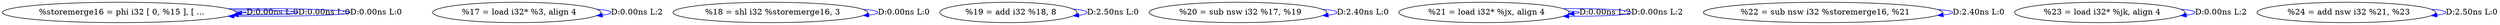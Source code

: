 digraph {
Node0x2d06690[label="  %storemerge16 = phi i32 [ 0, %15 ], [ ..."];
Node0x2d06690 -> Node0x2d06690[label="D:0.00ns L:0",color=blue];
Node0x2d06690 -> Node0x2d06690[label="D:0.00ns L:0",color=blue];
Node0x2d06690 -> Node0x2d06690[label="D:0.00ns L:0",color=blue];
Node0x2d06850[label="  %17 = load i32* %3, align 4"];
Node0x2d06850 -> Node0x2d06850[label="D:0.00ns L:2",color=blue];
Node0x2d06930[label="  %18 = shl i32 %storemerge16, 3"];
Node0x2d06930 -> Node0x2d06930[label="D:0.00ns L:0",color=blue];
Node0x2cf73e0[label="  %19 = add i32 %18, 8"];
Node0x2cf73e0 -> Node0x2cf73e0[label="D:2.50ns L:0",color=blue];
Node0x2cf74c0[label="  %20 = sub nsw i32 %17, %19"];
Node0x2cf74c0 -> Node0x2cf74c0[label="D:2.40ns L:0",color=blue];
Node0x2cf7680[label="  %21 = load i32* %jx, align 4"];
Node0x2cf7680 -> Node0x2cf7680[label="D:0.00ns L:2",color=blue];
Node0x2cf7680 -> Node0x2cf7680[label="D:0.00ns L:2",color=blue];
Node0x2d07220[label="  %22 = sub nsw i32 %storemerge16, %21"];
Node0x2d07220 -> Node0x2d07220[label="D:2.40ns L:0",color=blue];
Node0x2d073e0[label="  %23 = load i32* %jk, align 4"];
Node0x2d073e0 -> Node0x2d073e0[label="D:0.00ns L:2",color=blue];
Node0x2d074c0[label="  %24 = add nsw i32 %21, %23"];
Node0x2d074c0 -> Node0x2d074c0[label="D:2.50ns L:0",color=blue];
}
